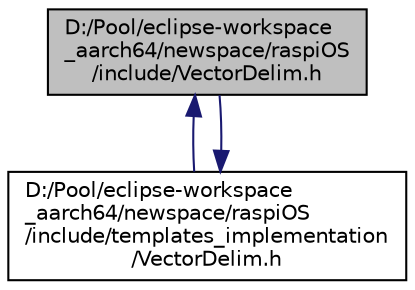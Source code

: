 digraph "D:/Pool/eclipse-workspace_aarch64/newspace/raspiOS/include/VectorDelim.h"
{
  edge [fontname="Helvetica",fontsize="10",labelfontname="Helvetica",labelfontsize="10"];
  node [fontname="Helvetica",fontsize="10",shape=record];
  Node2555 [label="D:/Pool/eclipse-workspace\l_aarch64/newspace/raspiOS\l/include/VectorDelim.h",height=0.2,width=0.4,color="black", fillcolor="grey75", style="filled", fontcolor="black"];
  Node2555 -> Node2556 [dir="back",color="midnightblue",fontsize="10",style="solid",fontname="Helvetica"];
  Node2556 [label="D:/Pool/eclipse-workspace\l_aarch64/newspace/raspiOS\l/include/templates_implementation\l/VectorDelim.h",height=0.2,width=0.4,color="black", fillcolor="white", style="filled",URL="$da/d34/templates__implementation_2_vector_delim_8h.html"];
  Node2556 -> Node2555 [dir="back",color="midnightblue",fontsize="10",style="solid",fontname="Helvetica"];
}
